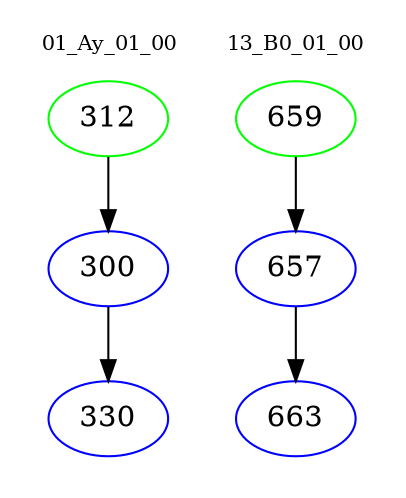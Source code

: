 digraph{
subgraph cluster_0 {
color = white
label = "01_Ay_01_00";
fontsize=10;
T0_312 [label="312", color="green"]
T0_312 -> T0_300 [color="black"]
T0_300 [label="300", color="blue"]
T0_300 -> T0_330 [color="black"]
T0_330 [label="330", color="blue"]
}
subgraph cluster_1 {
color = white
label = "13_B0_01_00";
fontsize=10;
T1_659 [label="659", color="green"]
T1_659 -> T1_657 [color="black"]
T1_657 [label="657", color="blue"]
T1_657 -> T1_663 [color="black"]
T1_663 [label="663", color="blue"]
}
}
